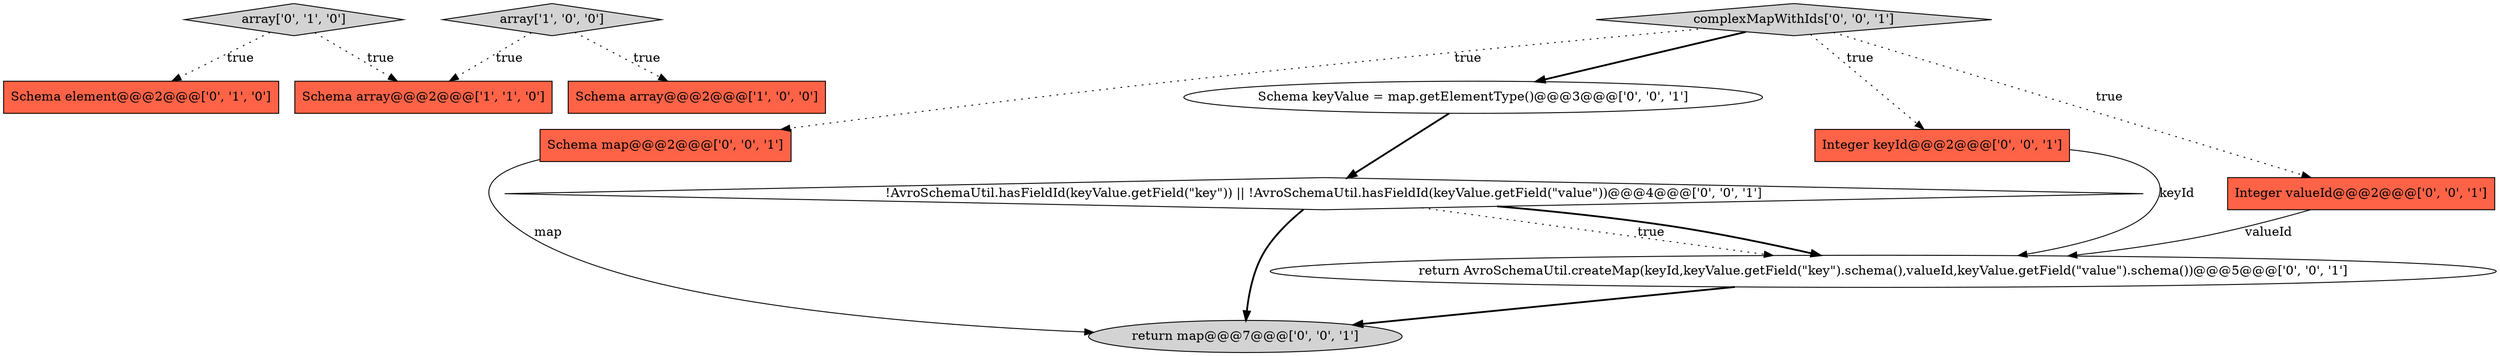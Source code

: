 digraph {
2 [style = filled, label = "Schema array@@@2@@@['1', '1', '0']", fillcolor = tomato, shape = box image = "AAA0AAABBB1BBB"];
3 [style = filled, label = "array['0', '1', '0']", fillcolor = lightgray, shape = diamond image = "AAA0AAABBB2BBB"];
4 [style = filled, label = "Schema element@@@2@@@['0', '1', '0']", fillcolor = tomato, shape = box image = "AAA0AAABBB2BBB"];
11 [style = filled, label = "!AvroSchemaUtil.hasFieldId(keyValue.getField(\"key\")) || !AvroSchemaUtil.hasFieldId(keyValue.getField(\"value\"))@@@4@@@['0', '0', '1']", fillcolor = white, shape = diamond image = "AAA0AAABBB3BBB"];
1 [style = filled, label = "array['1', '0', '0']", fillcolor = lightgray, shape = diamond image = "AAA0AAABBB1BBB"];
10 [style = filled, label = "complexMapWithIds['0', '0', '1']", fillcolor = lightgray, shape = diamond image = "AAA0AAABBB3BBB"];
0 [style = filled, label = "Schema array@@@2@@@['1', '0', '0']", fillcolor = tomato, shape = box image = "AAA0AAABBB1BBB"];
7 [style = filled, label = "Schema map@@@2@@@['0', '0', '1']", fillcolor = tomato, shape = box image = "AAA0AAABBB3BBB"];
9 [style = filled, label = "return AvroSchemaUtil.createMap(keyId,keyValue.getField(\"key\").schema(),valueId,keyValue.getField(\"value\").schema())@@@5@@@['0', '0', '1']", fillcolor = white, shape = ellipse image = "AAA0AAABBB3BBB"];
12 [style = filled, label = "return map@@@7@@@['0', '0', '1']", fillcolor = lightgray, shape = ellipse image = "AAA0AAABBB3BBB"];
8 [style = filled, label = "Schema keyValue = map.getElementType()@@@3@@@['0', '0', '1']", fillcolor = white, shape = ellipse image = "AAA0AAABBB3BBB"];
6 [style = filled, label = "Integer keyId@@@2@@@['0', '0', '1']", fillcolor = tomato, shape = box image = "AAA0AAABBB3BBB"];
5 [style = filled, label = "Integer valueId@@@2@@@['0', '0', '1']", fillcolor = tomato, shape = box image = "AAA0AAABBB3BBB"];
1->2 [style = dotted, label="true"];
10->6 [style = dotted, label="true"];
8->11 [style = bold, label=""];
11->9 [style = dotted, label="true"];
10->8 [style = bold, label=""];
11->9 [style = bold, label=""];
9->12 [style = bold, label=""];
3->4 [style = dotted, label="true"];
7->12 [style = solid, label="map"];
11->12 [style = bold, label=""];
10->7 [style = dotted, label="true"];
3->2 [style = dotted, label="true"];
6->9 [style = solid, label="keyId"];
5->9 [style = solid, label="valueId"];
1->0 [style = dotted, label="true"];
10->5 [style = dotted, label="true"];
}
